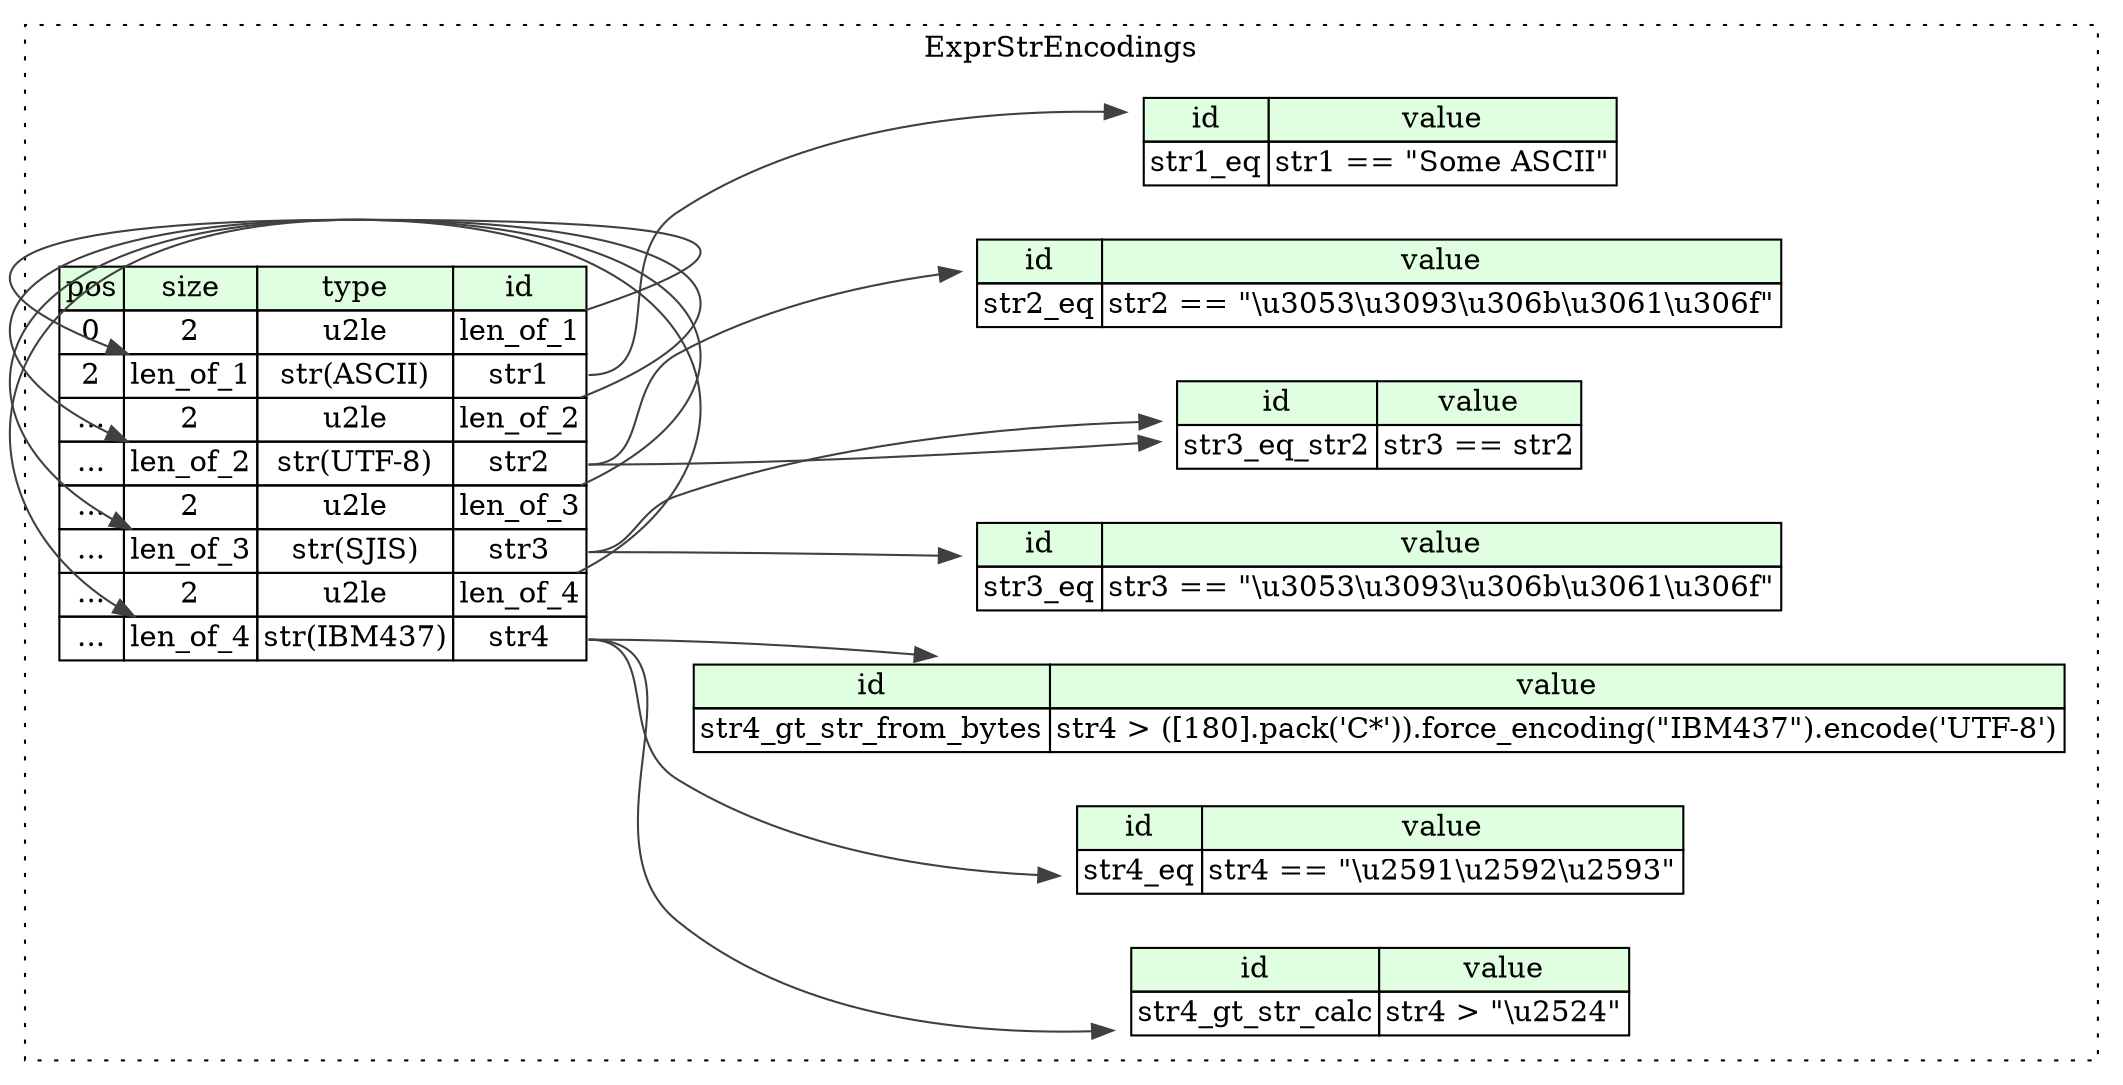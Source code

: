 digraph {
	rankdir=LR;
	node [shape=plaintext];
	subgraph cluster__expr_str_encodings {
		label="ExprStrEncodings";
		graph[style=dotted];

		expr_str_encodings__seq [label=<<TABLE BORDER="0" CELLBORDER="1" CELLSPACING="0">
			<TR><TD BGCOLOR="#E0FFE0">pos</TD><TD BGCOLOR="#E0FFE0">size</TD><TD BGCOLOR="#E0FFE0">type</TD><TD BGCOLOR="#E0FFE0">id</TD></TR>
			<TR><TD PORT="len_of_1_pos">0</TD><TD PORT="len_of_1_size">2</TD><TD>u2le</TD><TD PORT="len_of_1_type">len_of_1</TD></TR>
			<TR><TD PORT="str1_pos">2</TD><TD PORT="str1_size">len_of_1</TD><TD>str(ASCII)</TD><TD PORT="str1_type">str1</TD></TR>
			<TR><TD PORT="len_of_2_pos">...</TD><TD PORT="len_of_2_size">2</TD><TD>u2le</TD><TD PORT="len_of_2_type">len_of_2</TD></TR>
			<TR><TD PORT="str2_pos">...</TD><TD PORT="str2_size">len_of_2</TD><TD>str(UTF-8)</TD><TD PORT="str2_type">str2</TD></TR>
			<TR><TD PORT="len_of_3_pos">...</TD><TD PORT="len_of_3_size">2</TD><TD>u2le</TD><TD PORT="len_of_3_type">len_of_3</TD></TR>
			<TR><TD PORT="str3_pos">...</TD><TD PORT="str3_size">len_of_3</TD><TD>str(SJIS)</TD><TD PORT="str3_type">str3</TD></TR>
			<TR><TD PORT="len_of_4_pos">...</TD><TD PORT="len_of_4_size">2</TD><TD>u2le</TD><TD PORT="len_of_4_type">len_of_4</TD></TR>
			<TR><TD PORT="str4_pos">...</TD><TD PORT="str4_size">len_of_4</TD><TD>str(IBM437)</TD><TD PORT="str4_type">str4</TD></TR>
		</TABLE>>];
		expr_str_encodings__inst__str4_gt_str_from_bytes [label=<<TABLE BORDER="0" CELLBORDER="1" CELLSPACING="0">
			<TR><TD BGCOLOR="#E0FFE0">id</TD><TD BGCOLOR="#E0FFE0">value</TD></TR>
			<TR><TD>str4_gt_str_from_bytes</TD><TD>str4 &gt; ([180].pack('C*')).force_encoding(&quot;IBM437&quot;).encode('UTF-8')</TD></TR>
		</TABLE>>];
		expr_str_encodings__inst__str1_eq [label=<<TABLE BORDER="0" CELLBORDER="1" CELLSPACING="0">
			<TR><TD BGCOLOR="#E0FFE0">id</TD><TD BGCOLOR="#E0FFE0">value</TD></TR>
			<TR><TD>str1_eq</TD><TD>str1 == &quot;Some ASCII&quot;</TD></TR>
		</TABLE>>];
		expr_str_encodings__inst__str4_eq [label=<<TABLE BORDER="0" CELLBORDER="1" CELLSPACING="0">
			<TR><TD BGCOLOR="#E0FFE0">id</TD><TD BGCOLOR="#E0FFE0">value</TD></TR>
			<TR><TD>str4_eq</TD><TD>str4 == &quot;\u2591\u2592\u2593&quot;</TD></TR>
		</TABLE>>];
		expr_str_encodings__inst__str3_eq_str2 [label=<<TABLE BORDER="0" CELLBORDER="1" CELLSPACING="0">
			<TR><TD BGCOLOR="#E0FFE0">id</TD><TD BGCOLOR="#E0FFE0">value</TD></TR>
			<TR><TD>str3_eq_str2</TD><TD>str3 == str2</TD></TR>
		</TABLE>>];
		expr_str_encodings__inst__str4_gt_str_calc [label=<<TABLE BORDER="0" CELLBORDER="1" CELLSPACING="0">
			<TR><TD BGCOLOR="#E0FFE0">id</TD><TD BGCOLOR="#E0FFE0">value</TD></TR>
			<TR><TD>str4_gt_str_calc</TD><TD>str4 &gt; &quot;\u2524&quot;</TD></TR>
		</TABLE>>];
		expr_str_encodings__inst__str2_eq [label=<<TABLE BORDER="0" CELLBORDER="1" CELLSPACING="0">
			<TR><TD BGCOLOR="#E0FFE0">id</TD><TD BGCOLOR="#E0FFE0">value</TD></TR>
			<TR><TD>str2_eq</TD><TD>str2 == &quot;\u3053\u3093\u306b\u3061\u306f&quot;</TD></TR>
		</TABLE>>];
		expr_str_encodings__inst__str3_eq [label=<<TABLE BORDER="0" CELLBORDER="1" CELLSPACING="0">
			<TR><TD BGCOLOR="#E0FFE0">id</TD><TD BGCOLOR="#E0FFE0">value</TD></TR>
			<TR><TD>str3_eq</TD><TD>str3 == &quot;\u3053\u3093\u306b\u3061\u306f&quot;</TD></TR>
		</TABLE>>];
	}
	expr_str_encodings__seq:len_of_1_type -> expr_str_encodings__seq:str1_size [color="#404040"];
	expr_str_encodings__seq:len_of_2_type -> expr_str_encodings__seq:str2_size [color="#404040"];
	expr_str_encodings__seq:len_of_3_type -> expr_str_encodings__seq:str3_size [color="#404040"];
	expr_str_encodings__seq:len_of_4_type -> expr_str_encodings__seq:str4_size [color="#404040"];
	expr_str_encodings__seq:str4_type -> expr_str_encodings__inst__str4_gt_str_from_bytes [color="#404040"];
	expr_str_encodings__seq:str1_type -> expr_str_encodings__inst__str1_eq [color="#404040"];
	expr_str_encodings__seq:str4_type -> expr_str_encodings__inst__str4_eq [color="#404040"];
	expr_str_encodings__seq:str3_type -> expr_str_encodings__inst__str3_eq_str2 [color="#404040"];
	expr_str_encodings__seq:str2_type -> expr_str_encodings__inst__str3_eq_str2 [color="#404040"];
	expr_str_encodings__seq:str4_type -> expr_str_encodings__inst__str4_gt_str_calc [color="#404040"];
	expr_str_encodings__seq:str2_type -> expr_str_encodings__inst__str2_eq [color="#404040"];
	expr_str_encodings__seq:str3_type -> expr_str_encodings__inst__str3_eq [color="#404040"];
}
